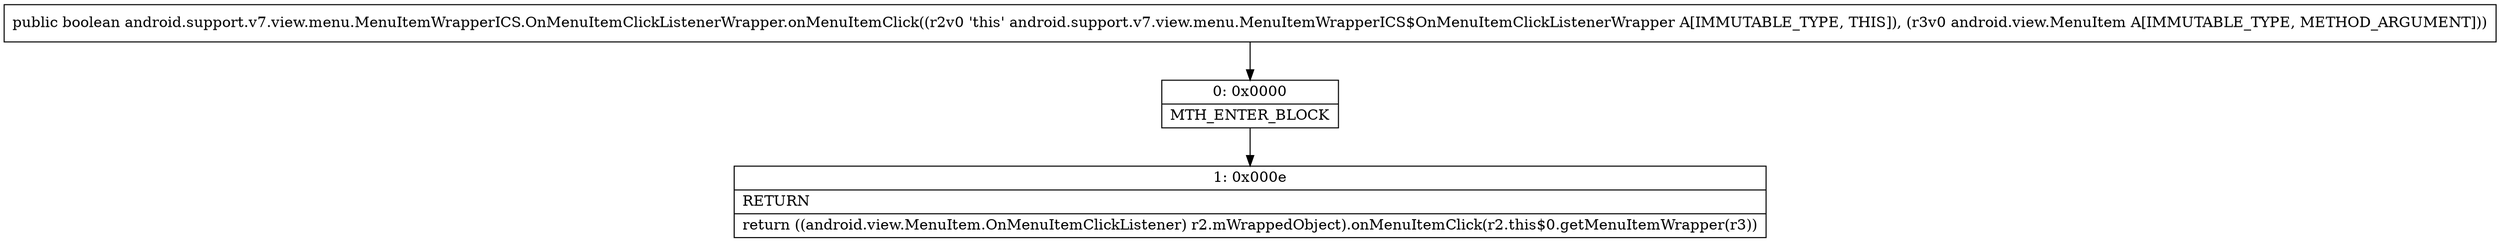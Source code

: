 digraph "CFG forandroid.support.v7.view.menu.MenuItemWrapperICS.OnMenuItemClickListenerWrapper.onMenuItemClick(Landroid\/view\/MenuItem;)Z" {
Node_0 [shape=record,label="{0\:\ 0x0000|MTH_ENTER_BLOCK\l}"];
Node_1 [shape=record,label="{1\:\ 0x000e|RETURN\l|return ((android.view.MenuItem.OnMenuItemClickListener) r2.mWrappedObject).onMenuItemClick(r2.this$0.getMenuItemWrapper(r3))\l}"];
MethodNode[shape=record,label="{public boolean android.support.v7.view.menu.MenuItemWrapperICS.OnMenuItemClickListenerWrapper.onMenuItemClick((r2v0 'this' android.support.v7.view.menu.MenuItemWrapperICS$OnMenuItemClickListenerWrapper A[IMMUTABLE_TYPE, THIS]), (r3v0 android.view.MenuItem A[IMMUTABLE_TYPE, METHOD_ARGUMENT])) }"];
MethodNode -> Node_0;
Node_0 -> Node_1;
}

